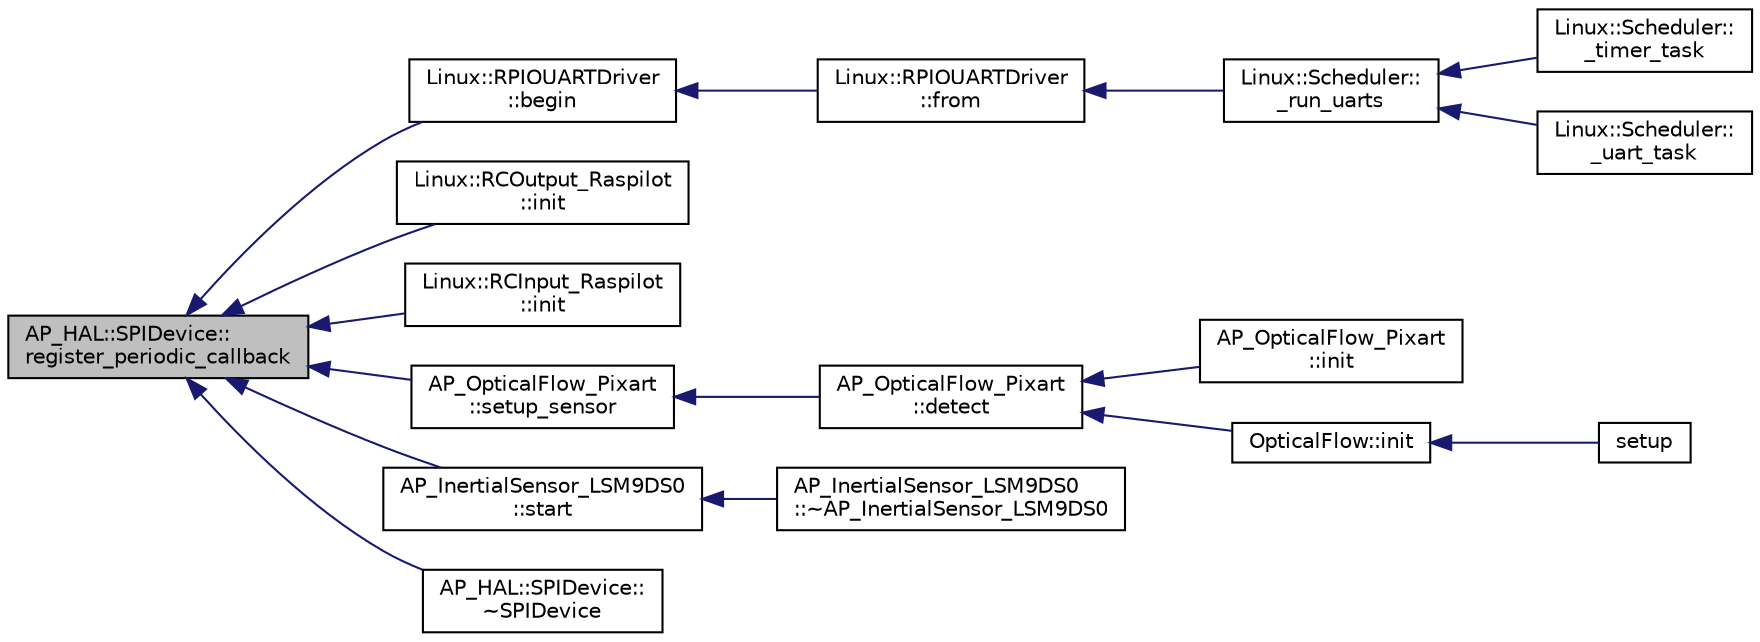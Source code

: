 digraph "AP_HAL::SPIDevice::register_periodic_callback"
{
 // INTERACTIVE_SVG=YES
  edge [fontname="Helvetica",fontsize="10",labelfontname="Helvetica",labelfontsize="10"];
  node [fontname="Helvetica",fontsize="10",shape=record];
  rankdir="LR";
  Node1 [label="AP_HAL::SPIDevice::\lregister_periodic_callback",height=0.2,width=0.4,color="black", fillcolor="grey75", style="filled", fontcolor="black"];
  Node1 -> Node2 [dir="back",color="midnightblue",fontsize="10",style="solid",fontname="Helvetica"];
  Node2 [label="Linux::RPIOUARTDriver\l::begin",height=0.2,width=0.4,color="black", fillcolor="white", style="filled",URL="$classLinux_1_1RPIOUARTDriver.html#ab1aeed6da0769e1add420c3946f68769"];
  Node2 -> Node3 [dir="back",color="midnightblue",fontsize="10",style="solid",fontname="Helvetica"];
  Node3 [label="Linux::RPIOUARTDriver\l::from",height=0.2,width=0.4,color="black", fillcolor="white", style="filled",URL="$classLinux_1_1RPIOUARTDriver.html#a601d17d9cac82167ead641edeed20c58"];
  Node3 -> Node4 [dir="back",color="midnightblue",fontsize="10",style="solid",fontname="Helvetica"];
  Node4 [label="Linux::Scheduler::\l_run_uarts",height=0.2,width=0.4,color="black", fillcolor="white", style="filled",URL="$classLinux_1_1Scheduler.html#a3ebfa13ef10767a5df98effbaecf4dc6"];
  Node4 -> Node5 [dir="back",color="midnightblue",fontsize="10",style="solid",fontname="Helvetica"];
  Node5 [label="Linux::Scheduler::\l_timer_task",height=0.2,width=0.4,color="black", fillcolor="white", style="filled",URL="$classLinux_1_1Scheduler.html#a78a6776a646f8e58f5f39cf2ce366608"];
  Node4 -> Node6 [dir="back",color="midnightblue",fontsize="10",style="solid",fontname="Helvetica"];
  Node6 [label="Linux::Scheduler::\l_uart_task",height=0.2,width=0.4,color="black", fillcolor="white", style="filled",URL="$classLinux_1_1Scheduler.html#a12c87a7eeda735d03129826c4acb039b"];
  Node1 -> Node7 [dir="back",color="midnightblue",fontsize="10",style="solid",fontname="Helvetica"];
  Node7 [label="Linux::RCOutput_Raspilot\l::init",height=0.2,width=0.4,color="black", fillcolor="white", style="filled",URL="$classLinux_1_1RCOutput__Raspilot.html#a30f0912e0e54086715339061f2777b48"];
  Node1 -> Node8 [dir="back",color="midnightblue",fontsize="10",style="solid",fontname="Helvetica"];
  Node8 [label="Linux::RCInput_Raspilot\l::init",height=0.2,width=0.4,color="black", fillcolor="white", style="filled",URL="$classLinux_1_1RCInput__Raspilot.html#ae43e63138d48ac20a2b03b9b479ba46c"];
  Node1 -> Node9 [dir="back",color="midnightblue",fontsize="10",style="solid",fontname="Helvetica"];
  Node9 [label="AP_OpticalFlow_Pixart\l::setup_sensor",height=0.2,width=0.4,color="black", fillcolor="white", style="filled",URL="$classAP__OpticalFlow__Pixart.html#aea9f11acda2429444b7726d70f1ec947"];
  Node9 -> Node10 [dir="back",color="midnightblue",fontsize="10",style="solid",fontname="Helvetica"];
  Node10 [label="AP_OpticalFlow_Pixart\l::detect",height=0.2,width=0.4,color="black", fillcolor="white", style="filled",URL="$classAP__OpticalFlow__Pixart.html#afec8fda2ea0fbe200eb0a3f3b8630838"];
  Node10 -> Node11 [dir="back",color="midnightblue",fontsize="10",style="solid",fontname="Helvetica"];
  Node11 [label="AP_OpticalFlow_Pixart\l::init",height=0.2,width=0.4,color="black", fillcolor="white", style="filled",URL="$classAP__OpticalFlow__Pixart.html#abfa444a6b73d762c4e920943035411b0"];
  Node10 -> Node12 [dir="back",color="midnightblue",fontsize="10",style="solid",fontname="Helvetica"];
  Node12 [label="OpticalFlow::init",height=0.2,width=0.4,color="black", fillcolor="white", style="filled",URL="$classOpticalFlow.html#a38bb66f6104e140e3ca46aa1129c43ae"];
  Node12 -> Node13 [dir="back",color="midnightblue",fontsize="10",style="solid",fontname="Helvetica"];
  Node13 [label="setup",height=0.2,width=0.4,color="black", fillcolor="white", style="filled",URL="$AP__OpticalFlow__test_8cpp.html#a4fc01d736fe50cf5b977f755b675f11d"];
  Node1 -> Node14 [dir="back",color="midnightblue",fontsize="10",style="solid",fontname="Helvetica"];
  Node14 [label="AP_InertialSensor_LSM9DS0\l::start",height=0.2,width=0.4,color="black", fillcolor="white", style="filled",URL="$classAP__InertialSensor__LSM9DS0.html#a1fa1189f7920f61d52d526f779be3d8f"];
  Node14 -> Node15 [dir="back",color="midnightblue",fontsize="10",style="solid",fontname="Helvetica"];
  Node15 [label="AP_InertialSensor_LSM9DS0\l::~AP_InertialSensor_LSM9DS0",height=0.2,width=0.4,color="black", fillcolor="white", style="filled",URL="$classAP__InertialSensor__LSM9DS0.html#adb7e6b545d6d86adc761ef83bcee62e4"];
  Node1 -> Node16 [dir="back",color="midnightblue",fontsize="10",style="solid",fontname="Helvetica"];
  Node16 [label="AP_HAL::SPIDevice::\l~SPIDevice",height=0.2,width=0.4,color="black", fillcolor="white", style="filled",URL="$classAP__HAL_1_1SPIDevice.html#ae3610ad6b872baa01063a636efbcdca5"];
}
